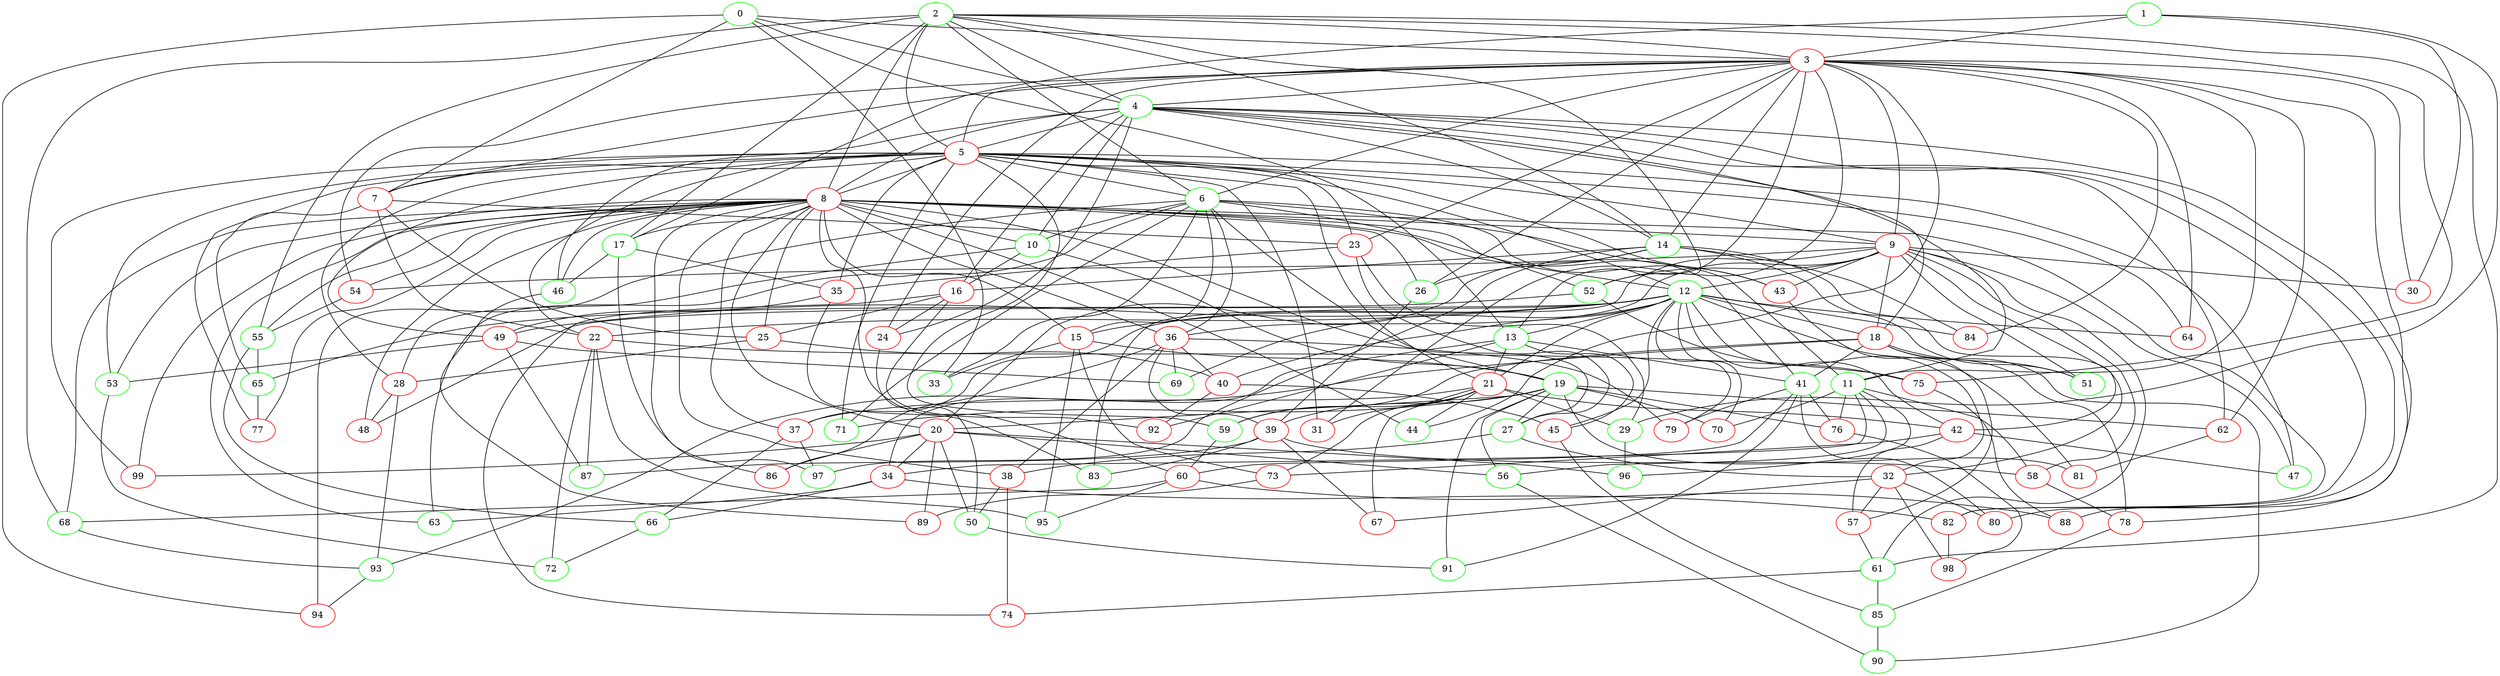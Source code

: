 strict graph E {
	graph [name=E];
	0	 [color=green];
	3	 [color=red];
	0 -- 3;
	4	 [color=green];
	0 -- 4;
	7	 [color=red];
	0 -- 7;
	13	 [color=green];
	0 -- 13;
	33	 [color=green];
	0 -- 33;
	94	 [color=red];
	0 -- 94;
	1	 [color=green];
	1 -- 3;
	17	 [color=green];
	1 -- 17;
	29	 [color=green];
	1 -- 29;
	30	 [color=red];
	1 -- 30;
	2	 [color=green];
	2 -- 3;
	2 -- 4;
	5	 [color=red];
	2 -- 5;
	6	 [color=green];
	2 -- 6;
	8	 [color=red];
	2 -- 8;
	14	 [color=green];
	2 -- 14;
	2 -- 17;
	31	 [color=red];
	2 -- 31;
	55	 [color=green];
	2 -- 55;
	61	 [color=green];
	2 -- 61;
	68	 [color=green];
	2 -- 68;
	75	 [color=red];
	2 -- 75;
	3 -- 4;
	3 -- 5;
	3 -- 6;
	3 -- 7;
	9	 [color=red];
	3 -- 9;
	11	 [color=green];
	3 -- 11;
	3 -- 13;
	3 -- 14;
	23	 [color=red];
	3 -- 23;
	24	 [color=red];
	3 -- 24;
	26	 [color=green];
	3 -- 26;
	3 -- 30;
	44	 [color=green];
	3 -- 44;
	52	 [color=green];
	3 -- 52;
	54	 [color=red];
	3 -- 54;
	62	 [color=red];
	3 -- 62;
	64	 [color=red];
	3 -- 64;
	84	 [color=red];
	3 -- 84;
	88	 [color=red];
	3 -- 88;
	4 -- 5;
	4 -- 8;
	10	 [color=green];
	4 -- 10;
	4 -- 11;
	4 -- 14;
	16	 [color=red];
	4 -- 16;
	18	 [color=red];
	4 -- 18;
	4 -- 24;
	46	 [color=green];
	4 -- 46;
	4 -- 62;
	78	 [color=red];
	4 -- 78;
	80	 [color=red];
	4 -- 80;
	82	 [color=red];
	4 -- 82;
	5 -- 6;
	5 -- 7;
	5 -- 8;
	5 -- 9;
	12	 [color=green];
	5 -- 12;
	21	 [color=red];
	5 -- 21;
	22	 [color=red];
	5 -- 22;
	5 -- 23;
	28	 [color=red];
	5 -- 28;
	5 -- 31;
	35	 [color=red];
	5 -- 35;
	43	 [color=red];
	5 -- 43;
	47	 [color=green];
	5 -- 47;
	49	 [color=red];
	5 -- 49;
	53	 [color=green];
	5 -- 53;
	59	 [color=green];
	5 -- 59;
	5 -- 64;
	71	 [color=green];
	5 -- 71;
	77	 [color=red];
	5 -- 77;
	99	 [color=red];
	5 -- 99;
	6 -- 10;
	6 -- 11;
	15	 [color=red];
	6 -- 15;
	19	 [color=green];
	6 -- 19;
	6 -- 33;
	36	 [color=red];
	6 -- 36;
	6 -- 43;
	6 -- 52;
	63	 [color=green];
	6 -- 63;
	6 -- 71;
	6 -- 94;
	7 -- 22;
	7 -- 23;
	25	 [color=red];
	7 -- 25;
	65	 [color=green];
	7 -- 65;
	8 -- 9;
	8 -- 10;
	8 -- 12;
	8 -- 15;
	8 -- 17;
	20	 [color=red];
	8 -- 20;
	8 -- 25;
	8 -- 26;
	27	 [color=green];
	8 -- 27;
	8 -- 36;
	37	 [color=red];
	8 -- 37;
	38	 [color=red];
	8 -- 38;
	41	 [color=green];
	8 -- 41;
	8 -- 44;
	8 -- 46;
	48	 [color=red];
	8 -- 48;
	8 -- 53;
	8 -- 54;
	8 -- 55;
	60	 [color=red];
	8 -- 60;
	8 -- 63;
	8 -- 68;
	8 -- 77;
	8 -- 82;
	86	 [color=red];
	8 -- 86;
	8 -- 99;
	9 -- 12;
	9 -- 18;
	9 -- 30;
	9 -- 36;
	42	 [color=red];
	9 -- 42;
	9 -- 43;
	9 -- 47;
	51	 [color=green];
	9 -- 51;
	9 -- 52;
	9 -- 54;
	58	 [color=red];
	9 -- 58;
	9 -- 61;
	83	 [color=green];
	9 -- 83;
	10 -- 16;
	10 -- 19;
	10 -- 28;
	34	 [color=red];
	11 -- 34;
	56	 [color=green];
	11 -- 56;
	11 -- 58;
	70	 [color=red];
	11 -- 70;
	76	 [color=red];
	11 -- 76;
	96	 [color=green];
	11 -- 96;
	12 -- 13;
	12 -- 15;
	12 -- 18;
	12 -- 21;
	12 -- 22;
	32	 [color=red];
	12 -- 32;
	12 -- 37;
	40	 [color=red];
	12 -- 40;
	12 -- 42;
	45	 [color=red];
	12 -- 45;
	12 -- 48;
	12 -- 49;
	12 -- 64;
	69	 [color=green];
	12 -- 69;
	12 -- 70;
	79	 [color=red];
	12 -- 79;
	81	 [color=red];
	12 -- 81;
	12 -- 84;
	13 -- 21;
	13 -- 34;
	13 -- 41;
	13 -- 45;
	92	 [color=red];
	13 -- 92;
	14 -- 16;
	14 -- 20;
	14 -- 26;
	14 -- 32;
	14 -- 51;
	14 -- 84;
	97	 [color=green];
	14 -- 97;
	15 -- 19;
	15 -- 33;
	73	 [color=red];
	15 -- 73;
	95	 [color=green];
	15 -- 95;
	16 -- 24;
	16 -- 25;
	74	 [color=red];
	16 -- 74;
	16 -- 92;
	17 -- 35;
	17 -- 46;
	17 -- 97;
	18 -- 41;
	18 -- 51;
	18 -- 59;
	18 -- 78;
	90	 [color=green];
	18 -- 90;
	93	 [color=green];
	18 -- 93;
	19 -- 20;
	19 -- 27;
	39	 [color=red];
	19 -- 39;
	19 -- 56;
	19 -- 62;
	19 -- 70;
	19 -- 71;
	19 -- 76;
	19 -- 81;
	91	 [color=green];
	19 -- 91;
	20 -- 34;
	50	 [color=green];
	20 -- 50;
	20 -- 56;
	20 -- 86;
	89	 [color=red];
	20 -- 89;
	20 -- 96;
	20 -- 99;
	21 -- 29;
	21 -- 31;
	21 -- 37;
	21 -- 42;
	21 -- 44;
	21 -- 59;
	67	 [color=red];
	21 -- 67;
	21 -- 73;
	72	 [color=green];
	22 -- 72;
	22 -- 75;
	87	 [color=green];
	22 -- 87;
	22 -- 95;
	23 -- 27;
	23 -- 29;
	23 -- 35;
	24 -- 50;
	25 -- 28;
	25 -- 40;
	26 -- 39;
	27 -- 32;
	27 -- 38;
	28 -- 48;
	28 -- 93;
	29 -- 96;
	57	 [color=red];
	32 -- 57;
	32 -- 67;
	32 -- 80;
	98	 [color=red];
	32 -- 98;
	34 -- 63;
	66	 [color=green];
	34 -- 66;
	34 -- 82;
	35 -- 49;
	35 -- 83;
	36 -- 38;
	36 -- 39;
	36 -- 40;
	36 -- 69;
	36 -- 79;
	36 -- 86;
	37 -- 66;
	37 -- 97;
	38 -- 50;
	38 -- 74;
	39 -- 58;
	39 -- 67;
	39 -- 83;
	39 -- 87;
	40 -- 45;
	40 -- 92;
	41 -- 60;
	41 -- 76;
	41 -- 79;
	41 -- 80;
	41 -- 91;
	42 -- 47;
	42 -- 57;
	42 -- 73;
	43 -- 57;
	85	 [color=green];
	45 -- 85;
	46 -- 89;
	49 -- 53;
	49 -- 69;
	49 -- 87;
	50 -- 91;
	52 -- 65;
	52 -- 75;
	53 -- 72;
	54 -- 55;
	55 -- 65;
	55 -- 66;
	56 -- 90;
	57 -- 61;
	58 -- 78;
	59 -- 60;
	60 -- 68;
	60 -- 88;
	60 -- 95;
	61 -- 74;
	61 -- 85;
	62 -- 81;
	65 -- 77;
	66 -- 72;
	68 -- 93;
	73 -- 89;
	75 -- 88;
	76 -- 98;
	78 -- 85;
	82 -- 98;
	85 -- 90;
	93 -- 94;
}
